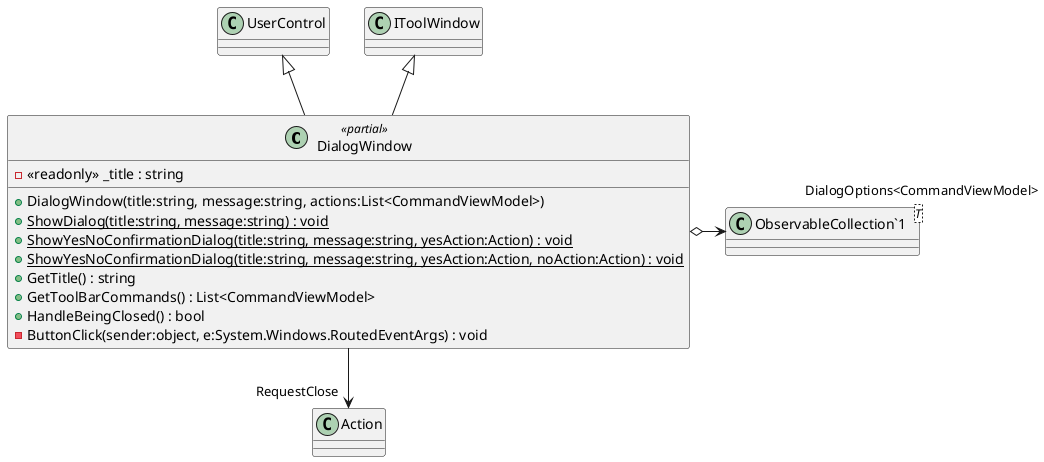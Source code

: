 @startuml
class DialogWindow <<partial>> {
    - <<readonly>> _title : string
    + DialogWindow(title:string, message:string, actions:List<CommandViewModel>)
    + {static} ShowDialog(title:string, message:string) : void
    + {static} ShowYesNoConfirmationDialog(title:string, message:string, yesAction:Action) : void
    + {static} ShowYesNoConfirmationDialog(title:string, message:string, yesAction:Action, noAction:Action) : void
    + GetTitle() : string
    + GetToolBarCommands() : List<CommandViewModel>
    + HandleBeingClosed() : bool
    - ButtonClick(sender:object, e:System.Windows.RoutedEventArgs) : void
}
class "ObservableCollection`1"<T> {
}
UserControl <|-- DialogWindow
IToolWindow <|-- DialogWindow
DialogWindow o-> "DialogOptions<CommandViewModel>" "ObservableCollection`1"
DialogWindow --> "RequestClose" Action
@enduml
